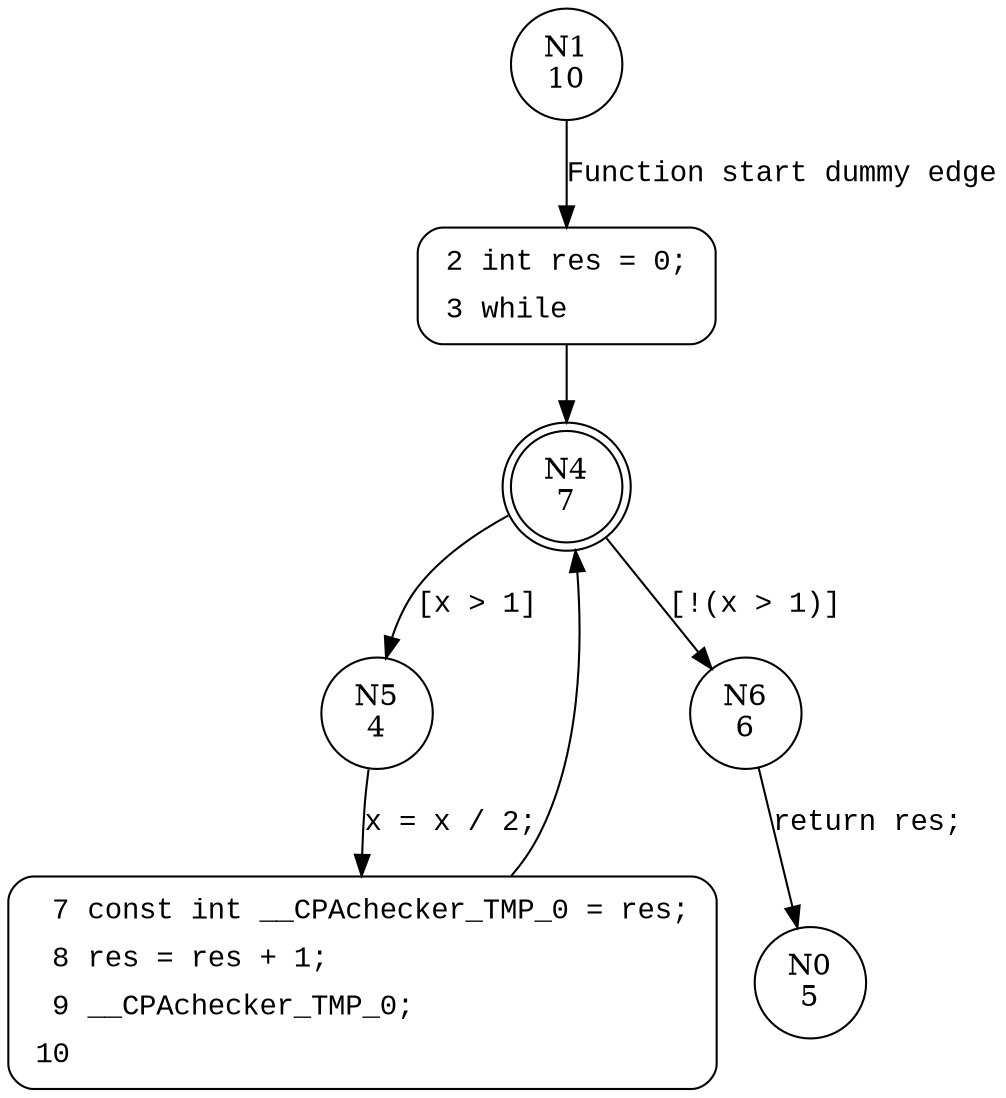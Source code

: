 digraph mlog {
1 [shape="circle" label="N1\n10"]
2 [shape="circle" label="N2\n9"]
4 [shape="doublecircle" label="N4\n7"]
5 [shape="circle" label="N5\n4"]
6 [shape="circle" label="N6\n6"]
7 [shape="circle" label="N7\n3"]
0 [shape="circle" label="N0\n5"]
2 [style="filled,bold" penwidth="1" fillcolor="white" fontname="Courier New" shape="Mrecord" label=<<table border="0" cellborder="0" cellpadding="3" bgcolor="white"><tr><td align="right">2</td><td align="left">int res = 0;</td></tr><tr><td align="right">3</td><td align="left">while</td></tr></table>>]
2 -> 4[label=""]
7 [style="filled,bold" penwidth="1" fillcolor="white" fontname="Courier New" shape="Mrecord" label=<<table border="0" cellborder="0" cellpadding="3" bgcolor="white"><tr><td align="right">7</td><td align="left">const int __CPAchecker_TMP_0 = res;</td></tr><tr><td align="right">8</td><td align="left">res = res + 1;</td></tr><tr><td align="right">9</td><td align="left">__CPAchecker_TMP_0;</td></tr><tr><td align="right">10</td><td align="left"></td></tr></table>>]
7 -> 4[label=""]
1 -> 2 [label="Function start dummy edge" fontname="Courier New"]
4 -> 5 [label="[x > 1]" fontname="Courier New"]
4 -> 6 [label="[!(x > 1)]" fontname="Courier New"]
5 -> 7 [label="x = x / 2;" fontname="Courier New"]
6 -> 0 [label="return res;" fontname="Courier New"]
}